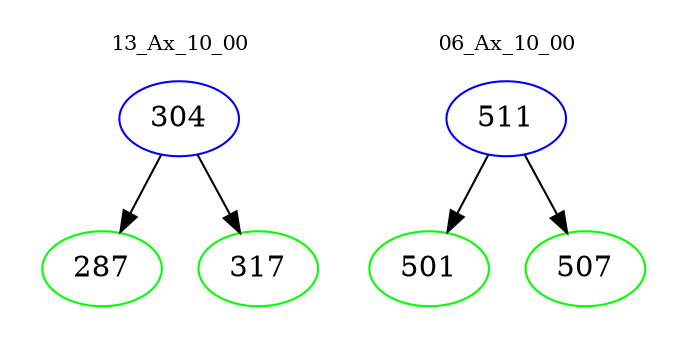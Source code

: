 digraph{
subgraph cluster_0 {
color = white
label = "13_Ax_10_00";
fontsize=10;
T0_304 [label="304", color="blue"]
T0_304 -> T0_287 [color="black"]
T0_287 [label="287", color="green"]
T0_304 -> T0_317 [color="black"]
T0_317 [label="317", color="green"]
}
subgraph cluster_1 {
color = white
label = "06_Ax_10_00";
fontsize=10;
T1_511 [label="511", color="blue"]
T1_511 -> T1_501 [color="black"]
T1_501 [label="501", color="green"]
T1_511 -> T1_507 [color="black"]
T1_507 [label="507", color="green"]
}
}
